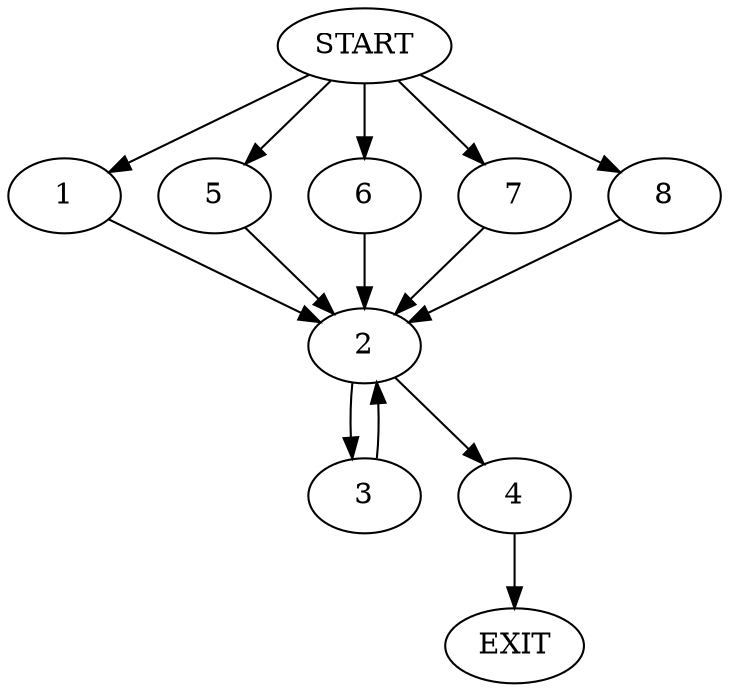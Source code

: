 digraph {
0 [label="START"]
9 [label="EXIT"]
0 -> 1
1 -> 2
2 -> 3
2 -> 4
3 -> 2
4 -> 9
0 -> 5
5 -> 2
0 -> 6
6 -> 2
0 -> 7
7 -> 2
0 -> 8
8 -> 2
}
